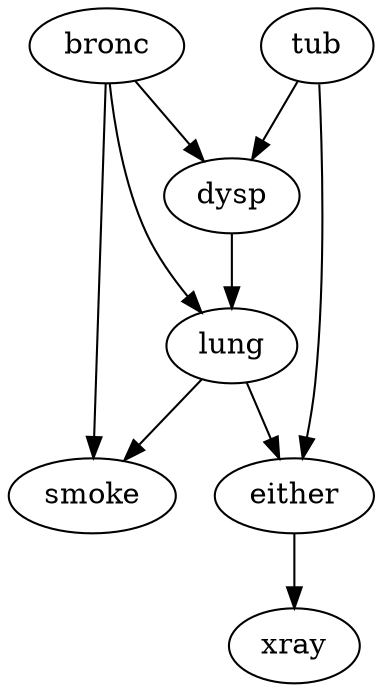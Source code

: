 digraph G {
    "either" -> "xray";
    "bronc" -> "lung";
    "dysp" -> "lung";
    "tub" -> "dysp";
    "bronc" -> "dysp";
    "lung" -> "smoke";
    "bronc" -> "smoke";
    "tub" -> "either";
    "lung" -> "either";
}
